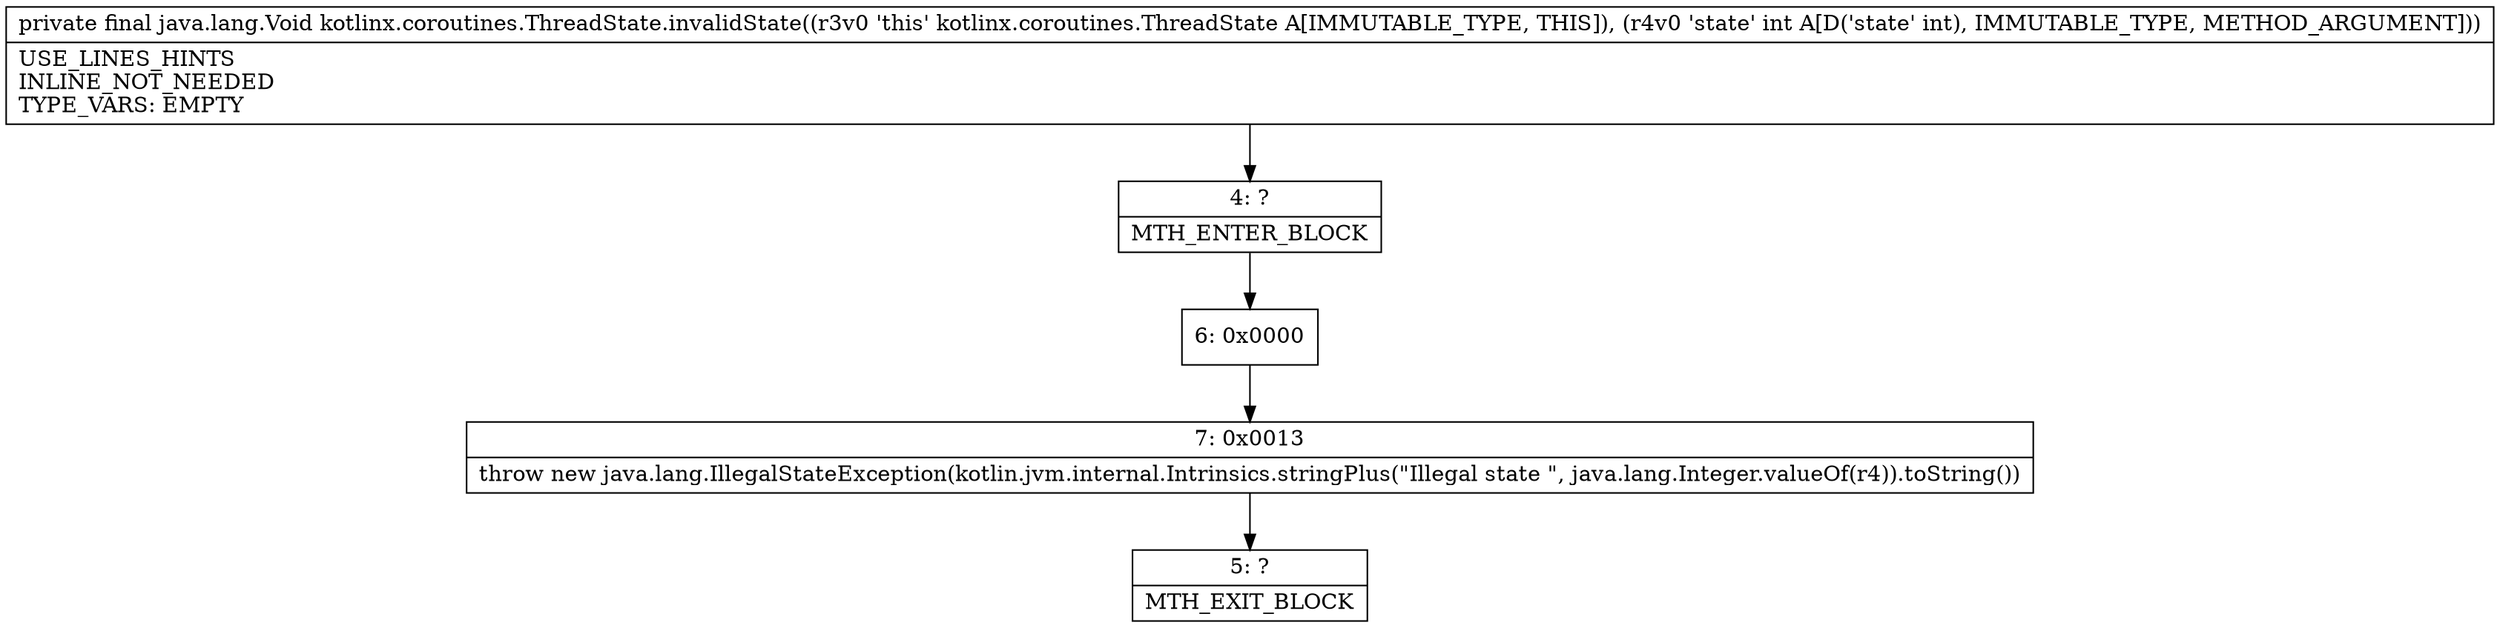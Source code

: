digraph "CFG forkotlinx.coroutines.ThreadState.invalidState(I)Ljava\/lang\/Void;" {
Node_4 [shape=record,label="{4\:\ ?|MTH_ENTER_BLOCK\l}"];
Node_6 [shape=record,label="{6\:\ 0x0000}"];
Node_7 [shape=record,label="{7\:\ 0x0013|throw new java.lang.IllegalStateException(kotlin.jvm.internal.Intrinsics.stringPlus(\"Illegal state \", java.lang.Integer.valueOf(r4)).toString())\l}"];
Node_5 [shape=record,label="{5\:\ ?|MTH_EXIT_BLOCK\l}"];
MethodNode[shape=record,label="{private final java.lang.Void kotlinx.coroutines.ThreadState.invalidState((r3v0 'this' kotlinx.coroutines.ThreadState A[IMMUTABLE_TYPE, THIS]), (r4v0 'state' int A[D('state' int), IMMUTABLE_TYPE, METHOD_ARGUMENT]))  | USE_LINES_HINTS\lINLINE_NOT_NEEDED\lTYPE_VARS: EMPTY\l}"];
MethodNode -> Node_4;Node_4 -> Node_6;
Node_6 -> Node_7;
Node_7 -> Node_5;
}


